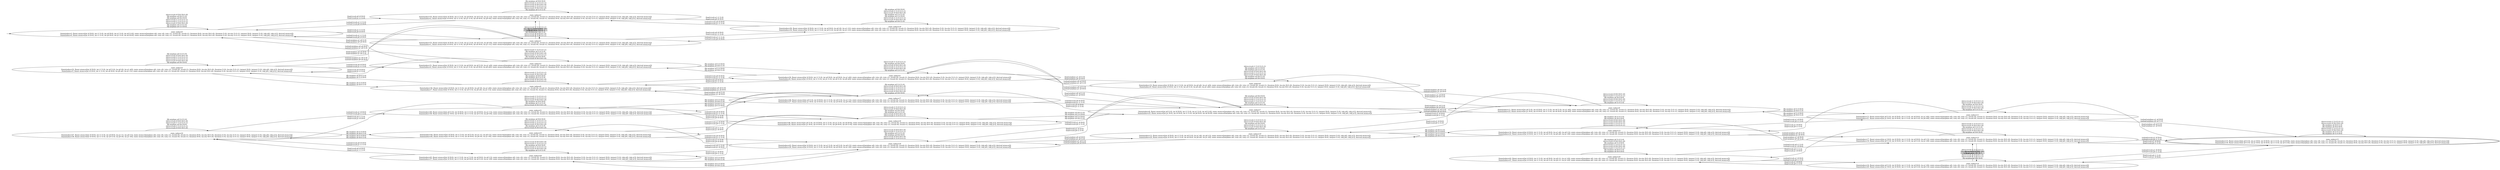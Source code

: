 digraph {
rankdir="LR"
s0[label="state_index=0
State(index=3, fluent atoms=[(at t0 l0-0), (at t1 l1-0), (at p0 l0-0), (at p1 l1-0), (at a0 l1-0)], static atoms=[(airplane a0), (city c0), (city c1), (truck t0), (truck t1), (location l0-0), (in-city l0-0 c0), (location l1-0), (in-city l1-0 c1), (airport l0-0), (airport l1-0), (obj p0), (obj p1)], derived atoms=[])
State(index=0, fluent atoms=[(at t0 l0-0), (at t1 l1-0), (at p0 l0-0), (at p1 l1-0), (at a0 l0-0)], static atoms=[(airplane a0), (city c0), (city c1), (truck t0), (truck t1), (location l0-0), (in-city l0-0 c0), (location l1-0), (in-city l1-0 c1), (airport l0-0), (airport l1-0), (obj p0), (obj p1)], derived atoms=[])
"]
s1[label="state_index=1
State(index=33, fluent atoms=[(at t0 l0-0), (at t1 l1-0), (at p1 l1-0), (at a0 l1-0), (in p0 t0)], static atoms=[(airplane a0), (city c0), (city c1), (truck t0), (truck t1), (location l0-0), (in-city l0-0 c0), (location l1-0), (in-city l1-0 c1), (airport l0-0), (airport l1-0), (obj p0), (obj p1)], derived atoms=[])
State(index=1, fluent atoms=[(at t0 l0-0), (at t1 l1-0), (at p0 l0-0), (at a0 l0-0), (in p1 t1)], static atoms=[(airplane a0), (city c0), (city c1), (truck t0), (truck t1), (location l0-0), (in-city l0-0 c0), (location l1-0), (in-city l1-0 c1), (airport l0-0), (airport l1-0), (obj p0), (obj p1)], derived atoms=[])
"]
s2[label="state_index=2
State(index=35, fluent atoms=[(at t0 l0-0), (at t1 l1-0), (at p0 l0-0), (at a0 l1-0), (in p1 t1)], static atoms=[(airplane a0), (city c0), (city c1), (truck t0), (truck t1), (location l0-0), (in-city l0-0 c0), (location l1-0), (in-city l1-0 c1), (airport l0-0), (airport l1-0), (obj p0), (obj p1)], derived atoms=[])
State(index=2, fluent atoms=[(at t0 l0-0), (at t1 l1-0), (at p1 l1-0), (at a0 l0-0), (in p0 t0)], static atoms=[(airplane a0), (city c0), (city c1), (truck t0), (truck t1), (location l0-0), (in-city l0-0 c0), (location l1-0), (in-city l1-0 c1), (airport l0-0), (airport l1-0), (obj p0), (obj p1)], derived atoms=[])
"]
s3[label="state_index=3
State(index=31, fluent atoms=[(at t0 l0-0), (at t1 l1-0), (at p0 l0-0), (at a0 l1-0), (in p1 a0)], static atoms=[(airplane a0), (city c0), (city c1), (truck t0), (truck t1), (location l0-0), (in-city l0-0 c0), (location l1-0), (in-city l1-0 c1), (airport l0-0), (airport l1-0), (obj p0), (obj p1)], derived atoms=[])
State(index=4, fluent atoms=[(at t0 l0-0), (at t1 l1-0), (at p1 l1-0), (at a0 l0-0), (in p0 a0)], static atoms=[(airplane a0), (city c0), (city c1), (truck t0), (truck t1), (location l0-0), (in-city l0-0 c0), (location l1-0), (in-city l1-0 c1), (airport l0-0), (airport l1-0), (obj p0), (obj p1)], derived atoms=[])
"]
s4[label="state_index=4
State(index=32, fluent atoms=[(at t0 l0-0), (at t1 l1-0), (at a0 l1-0), (in p0 t0), (in p1 a0)], static atoms=[(airplane a0), (city c0), (city c1), (truck t0), (truck t1), (location l0-0), (in-city l0-0 c0), (location l1-0), (in-city l1-0 c1), (airport l0-0), (airport l1-0), (obj p0), (obj p1)], derived atoms=[])
State(index=5, fluent atoms=[(at t0 l0-0), (at t1 l1-0), (at a0 l0-0), (in p0 a0), (in p1 t1)], static atoms=[(airplane a0), (city c0), (city c1), (truck t0), (truck t1), (location l0-0), (in-city l0-0 c0), (location l1-0), (in-city l1-0 c1), (airport l0-0), (airport l1-0), (obj p0), (obj p1)], derived atoms=[])
"]
s5[label="state_index=5
State(index=29, fluent atoms=[(at t0 l0-0), (at t1 l1-0), (at p0 l0-0), (at a0 l0-0), (in p1 a0)], static atoms=[(airplane a0), (city c0), (city c1), (truck t0), (truck t1), (location l0-0), (in-city l0-0 c0), (location l1-0), (in-city l1-0 c1), (airport l0-0), (airport l1-0), (obj p0), (obj p1)], derived atoms=[])
State(index=6, fluent atoms=[(at t0 l0-0), (at t1 l1-0), (at p1 l1-0), (at a0 l1-0), (in p0 a0)], static atoms=[(airplane a0), (city c0), (city c1), (truck t0), (truck t1), (location l0-0), (in-city l0-0 c0), (location l1-0), (in-city l1-0 c1), (airport l0-0), (airport l1-0), (obj p0), (obj p1)], derived atoms=[])
"]
s6[label="state_index=6
State(index=30, fluent atoms=[(at t0 l0-0), (at t1 l1-0), (at a0 l0-0), (in p0 t0), (in p1 a0)], static atoms=[(airplane a0), (city c0), (city c1), (truck t0), (truck t1), (location l0-0), (in-city l0-0 c0), (location l1-0), (in-city l1-0 c1), (airport l0-0), (airport l1-0), (obj p0), (obj p1)], derived atoms=[])
State(index=7, fluent atoms=[(at t0 l0-0), (at t1 l1-0), (at a0 l1-0), (in p0 a0), (in p1 t1)], static atoms=[(airplane a0), (city c0), (city c1), (truck t0), (truck t1), (location l0-0), (in-city l0-0 c0), (location l1-0), (in-city l1-0 c1), (airport l0-0), (airport l1-0), (obj p0), (obj p1)], derived atoms=[])
"]
s7[label="state_index=7
State(index=8, fluent atoms=[(at p0 l1-0), (at t0 l0-0), (at t1 l1-0), (at p1 l1-0), (at a0 l1-0)], static atoms=[(airplane a0), (city c0), (city c1), (truck t0), (truck t1), (location l0-0), (in-city l0-0 c0), (location l1-0), (in-city l1-0 c1), (airport l0-0), (airport l1-0), (obj p0), (obj p1)], derived atoms=[])
State(index=25, fluent atoms=[(at p1 l0-0), (at t0 l0-0), (at t1 l1-0), (at p0 l0-0), (at a0 l0-0)], static atoms=[(airplane a0), (city c0), (city c1), (truck t0), (truck t1), (location l0-0), (in-city l0-0 c0), (location l1-0), (in-city l1-0 c1), (airport l0-0), (airport l1-0), (obj p0), (obj p1)], derived atoms=[])
"]
s8[label="state_index=8
State(index=10, fluent atoms=[(at t0 l0-0), (at t1 l1-0), (at a0 l0-0), (in p0 a0), (in p1 a0)], static atoms=[(airplane a0), (city c0), (city c1), (truck t0), (truck t1), (location l0-0), (in-city l0-0 c0), (location l1-0), (in-city l1-0 c1), (airport l0-0), (airport l1-0), (obj p0), (obj p1)], derived atoms=[])
State(index=9, fluent atoms=[(at t0 l0-0), (at t1 l1-0), (at a0 l1-0), (in p0 a0), (in p1 a0)], static atoms=[(airplane a0), (city c0), (city c1), (truck t0), (truck t1), (location l0-0), (in-city l0-0 c0), (location l1-0), (in-city l1-0 c1), (airport l0-0), (airport l1-0), (obj p0), (obj p1)], derived atoms=[])
"]
s9[label="state_index=9
State(index=11, fluent atoms=[(at p0 l1-0), (at t0 l0-0), (at t1 l1-0), (at a0 l1-0), (in p1 a0)], static atoms=[(airplane a0), (city c0), (city c1), (truck t0), (truck t1), (location l0-0), (in-city l0-0 c0), (location l1-0), (in-city l1-0 c1), (airport l0-0), (airport l1-0), (obj p0), (obj p1)], derived atoms=[])
State(index=23, fluent atoms=[(at p1 l0-0), (at t0 l0-0), (at t1 l1-0), (at a0 l0-0), (in p0 a0)], static atoms=[(airplane a0), (city c0), (city c1), (truck t0), (truck t1), (location l0-0), (in-city l0-0 c0), (location l1-0), (in-city l1-0 c1), (airport l0-0), (airport l1-0), (obj p0), (obj p1)], derived atoms=[])
"]
s10[label="state_index=10
State(index=12, fluent atoms=[(at t0 l0-0), (at t1 l1-0), (at a0 l1-0), (in p1 a0), (in p0 t1)], static atoms=[(airplane a0), (city c0), (city c1), (truck t0), (truck t1), (location l0-0), (in-city l0-0 c0), (location l1-0), (in-city l1-0 c1), (airport l0-0), (airport l1-0), (obj p0), (obj p1)], derived atoms=[])
State(index=24, fluent atoms=[(at t0 l0-0), (at t1 l1-0), (at a0 l0-0), (in p0 a0), (in p1 t0)], static atoms=[(airplane a0), (city c0), (city c1), (truck t0), (truck t1), (location l0-0), (in-city l0-0 c0), (location l1-0), (in-city l1-0 c1), (airport l0-0), (airport l1-0), (obj p0), (obj p1)], derived atoms=[])
"]
s11[label="state_index=11
State(index=13, fluent atoms=[(at p0 l1-0), (at t0 l0-0), (at t1 l1-0), (at a0 l0-0), (in p1 a0)], static atoms=[(airplane a0), (city c0), (city c1), (truck t0), (truck t1), (location l0-0), (in-city l0-0 c0), (location l1-0), (in-city l1-0 c1), (airport l0-0), (airport l1-0), (obj p0), (obj p1)], derived atoms=[])
State(index=21, fluent atoms=[(at p1 l0-0), (at t0 l0-0), (at t1 l1-0), (at a0 l1-0), (in p0 a0)], static atoms=[(airplane a0), (city c0), (city c1), (truck t0), (truck t1), (location l0-0), (in-city l0-0 c0), (location l1-0), (in-city l1-0 c1), (airport l0-0), (airport l1-0), (obj p0), (obj p1)], derived atoms=[])
"]
s12[label="state_index=12
State(index=14, fluent atoms=[(at t0 l0-0), (at t1 l1-0), (at a0 l0-0), (in p1 a0), (in p0 t1)], static atoms=[(airplane a0), (city c0), (city c1), (truck t0), (truck t1), (location l0-0), (in-city l0-0 c0), (location l1-0), (in-city l1-0 c1), (airport l0-0), (airport l1-0), (obj p0), (obj p1)], derived atoms=[])
State(index=22, fluent atoms=[(at t0 l0-0), (at t1 l1-0), (at a0 l1-0), (in p0 a0), (in p1 t0)], static atoms=[(airplane a0), (city c0), (city c1), (truck t0), (truck t1), (location l0-0), (in-city l0-0 c0), (location l1-0), (in-city l1-0 c1), (airport l0-0), (airport l1-0), (obj p0), (obj p1)], derived atoms=[])
"]
s13[peripheries=2,label="state_index=13
State(index=15, fluent atoms=[(at p0 l1-0), (at p1 l0-0), (at t0 l0-0), (at t1 l1-0), (at a0 l0-0)], static atoms=[(airplane a0), (city c0), (city c1), (truck t0), (truck t1), (location l0-0), (in-city l0-0 c0), (location l1-0), (in-city l1-0 c1), (airport l0-0), (airport l1-0), (obj p0), (obj p1)], derived atoms=[])
State(index=18, fluent atoms=[(at p0 l1-0), (at p1 l0-0), (at t0 l0-0), (at t1 l1-0), (at a0 l1-0)], static atoms=[(airplane a0), (city c0), (city c1), (truck t0), (truck t1), (location l0-0), (in-city l0-0 c0), (location l1-0), (in-city l1-0 c1), (airport l0-0), (airport l1-0), (obj p0), (obj p1)], derived atoms=[])
"]
s14[label="state_index=14
State(index=16, fluent atoms=[(at p0 l1-0), (at t0 l0-0), (at t1 l1-0), (at a0 l0-0), (in p1 t0)], static atoms=[(airplane a0), (city c0), (city c1), (truck t0), (truck t1), (location l0-0), (in-city l0-0 c0), (location l1-0), (in-city l1-0 c1), (airport l0-0), (airport l1-0), (obj p0), (obj p1)], derived atoms=[])
State(index=20, fluent atoms=[(at p1 l0-0), (at t0 l0-0), (at t1 l1-0), (at a0 l1-0), (in p0 t1)], static atoms=[(airplane a0), (city c0), (city c1), (truck t0), (truck t1), (location l0-0), (in-city l0-0 c0), (location l1-0), (in-city l1-0 c1), (airport l0-0), (airport l1-0), (obj p0), (obj p1)], derived atoms=[])
"]
s15[label="state_index=15
State(index=17, fluent atoms=[(at p1 l0-0), (at t0 l0-0), (at t1 l1-0), (at a0 l0-0), (in p0 t1)], static atoms=[(airplane a0), (city c0), (city c1), (truck t0), (truck t1), (location l0-0), (in-city l0-0 c0), (location l1-0), (in-city l1-0 c1), (airport l0-0), (airport l1-0), (obj p0), (obj p1)], derived atoms=[])
State(index=19, fluent atoms=[(at p0 l1-0), (at t0 l0-0), (at t1 l1-0), (at a0 l1-0), (in p1 t0)], static atoms=[(airplane a0), (city c0), (city c1), (truck t0), (truck t1), (location l0-0), (in-city l0-0 c0), (location l1-0), (in-city l1-0 c1), (airport l0-0), (airport l1-0), (obj p0), (obj p1)], derived atoms=[])
"]
s16[label="state_index=16
State(index=43, fluent atoms=[(at t0 l0-0), (at t1 l1-0), (at p1 l1-0), (at a0 l1-0), (in p0 t1)], static atoms=[(airplane a0), (city c0), (city c1), (truck t0), (truck t1), (location l0-0), (in-city l0-0 c0), (location l1-0), (in-city l1-0 c1), (airport l0-0), (airport l1-0), (obj p0), (obj p1)], derived atoms=[])
State(index=26, fluent atoms=[(at t0 l0-0), (at t1 l1-0), (at p0 l0-0), (at a0 l0-0), (in p1 t0)], static atoms=[(airplane a0), (city c0), (city c1), (truck t0), (truck t1), (location l0-0), (in-city l0-0 c0), (location l1-0), (in-city l1-0 c1), (airport l0-0), (airport l1-0), (obj p0), (obj p1)], derived atoms=[])
"]
s17[label="state_index=17
State(index=49, fluent atoms=[(at p0 l1-0), (at t0 l0-0), (at t1 l1-0), (at a0 l1-0), (in p1 t1)], static atoms=[(airplane a0), (city c0), (city c1), (truck t0), (truck t1), (location l0-0), (in-city l0-0 c0), (location l1-0), (in-city l1-0 c1), (airport l0-0), (airport l1-0), (obj p0), (obj p1)], derived atoms=[])
State(index=27, fluent atoms=[(at p1 l0-0), (at t0 l0-0), (at t1 l1-0), (at a0 l0-0), (in p0 t0)], static atoms=[(airplane a0), (city c0), (city c1), (truck t0), (truck t1), (location l0-0), (in-city l0-0 c0), (location l1-0), (in-city l1-0 c1), (airport l0-0), (airport l1-0), (obj p0), (obj p1)], derived atoms=[])
"]
s18[label="state_index=18
State(index=46, fluent atoms=[(at p0 l1-0), (at t0 l0-0), (at t1 l1-0), (at p1 l1-0), (at a0 l0-0)], static atoms=[(airplane a0), (city c0), (city c1), (truck t0), (truck t1), (location l0-0), (in-city l0-0 c0), (location l1-0), (in-city l1-0 c1), (airport l0-0), (airport l1-0), (obj p0), (obj p1)], derived atoms=[])
State(index=28, fluent atoms=[(at p1 l0-0), (at t0 l0-0), (at t1 l1-0), (at p0 l0-0), (at a0 l1-0)], static atoms=[(airplane a0), (city c0), (city c1), (truck t0), (truck t1), (location l0-0), (in-city l0-0 c0), (location l1-0), (in-city l1-0 c1), (airport l0-0), (airport l1-0), (obj p0), (obj p1)], derived atoms=[])
"]
s19[label="state_index=19
State(index=36, fluent atoms=[(at t0 l0-0), (at t1 l1-0), (at a0 l0-0), (in p0 t0), (in p1 t1)], static atoms=[(airplane a0), (city c0), (city c1), (truck t0), (truck t1), (location l0-0), (in-city l0-0 c0), (location l1-0), (in-city l1-0 c1), (airport l0-0), (airport l1-0), (obj p0), (obj p1)], derived atoms=[])
State(index=34, fluent atoms=[(at t0 l0-0), (at t1 l1-0), (at a0 l1-0), (in p0 t0), (in p1 t1)], static atoms=[(airplane a0), (city c0), (city c1), (truck t0), (truck t1), (location l0-0), (in-city l0-0 c0), (location l1-0), (in-city l1-0 c1), (airport l0-0), (airport l1-0), (obj p0), (obj p1)], derived atoms=[])
"]
s20[label="state_index=20
State(index=45, fluent atoms=[(at t0 l0-0), (at t1 l1-0), (at p1 l1-0), (at a0 l0-0), (in p0 t1)], static atoms=[(airplane a0), (city c0), (city c1), (truck t0), (truck t1), (location l0-0), (in-city l0-0 c0), (location l1-0), (in-city l1-0 c1), (airport l0-0), (airport l1-0), (obj p0), (obj p1)], derived atoms=[])
State(index=37, fluent atoms=[(at t0 l0-0), (at t1 l1-0), (at p0 l0-0), (at a0 l1-0), (in p1 t0)], static atoms=[(airplane a0), (city c0), (city c1), (truck t0), (truck t1), (location l0-0), (in-city l0-0 c0), (location l1-0), (in-city l1-0 c1), (airport l0-0), (airport l1-0), (obj p0), (obj p1)], derived atoms=[])
"]
s21[label="state_index=21
State(index=48, fluent atoms=[(at p0 l1-0), (at t0 l0-0), (at t1 l1-0), (at a0 l0-0), (in p1 t1)], static atoms=[(airplane a0), (city c0), (city c1), (truck t0), (truck t1), (location l0-0), (in-city l0-0 c0), (location l1-0), (in-city l1-0 c1), (airport l0-0), (airport l1-0), (obj p0), (obj p1)], derived atoms=[])
State(index=38, fluent atoms=[(at p1 l0-0), (at t0 l0-0), (at t1 l1-0), (at a0 l1-0), (in p0 t0)], static atoms=[(airplane a0), (city c0), (city c1), (truck t0), (truck t1), (location l0-0), (in-city l0-0 c0), (location l1-0), (in-city l1-0 c1), (airport l0-0), (airport l1-0), (obj p0), (obj p1)], derived atoms=[])
"]
s22[label="state_index=22
State(index=47, fluent atoms=[(at t0 l0-0), (at t1 l1-0), (at a0 l0-0), (in p1 t1), (in p0 t1)], static atoms=[(airplane a0), (city c0), (city c1), (truck t0), (truck t1), (location l0-0), (in-city l0-0 c0), (location l1-0), (in-city l1-0 c1), (airport l0-0), (airport l1-0), (obj p0), (obj p1)], derived atoms=[])
State(index=39, fluent atoms=[(at t0 l0-0), (at t1 l1-0), (at a0 l1-0), (in p0 t0), (in p1 t0)], static atoms=[(airplane a0), (city c0), (city c1), (truck t0), (truck t1), (location l0-0), (in-city l0-0 c0), (location l1-0), (in-city l1-0 c1), (airport l0-0), (airport l1-0), (obj p0), (obj p1)], derived atoms=[])
"]
s23[label="state_index=23
State(index=44, fluent atoms=[(at t0 l0-0), (at t1 l1-0), (at a0 l1-0), (in p1 t1), (in p0 t1)], static atoms=[(airplane a0), (city c0), (city c1), (truck t0), (truck t1), (location l0-0), (in-city l0-0 c0), (location l1-0), (in-city l1-0 c1), (airport l0-0), (airport l1-0), (obj p0), (obj p1)], derived atoms=[])
State(index=40, fluent atoms=[(at t0 l0-0), (at t1 l1-0), (at a0 l0-0), (in p0 t0), (in p1 t0)], static atoms=[(airplane a0), (city c0), (city c1), (truck t0), (truck t1), (location l0-0), (in-city l0-0 c0), (location l1-0), (in-city l1-0 c1), (airport l0-0), (airport l1-0), (obj p0), (obj p1)], derived atoms=[])
"]
s24[label="state_index=24
State(index=42, fluent atoms=[(at t0 l0-0), (at t1 l1-0), (at a0 l0-0), (in p0 t1), (in p1 t0)], static atoms=[(airplane a0), (city c0), (city c1), (truck t0), (truck t1), (location l0-0), (in-city l0-0 c0), (location l1-0), (in-city l1-0 c1), (airport l0-0), (airport l1-0), (obj p0), (obj p1)], derived atoms=[])
State(index=41, fluent atoms=[(at t0 l0-0), (at t1 l1-0), (at a0 l1-0), (in p0 t1), (in p1 t0)], static atoms=[(airplane a0), (city c0), (city c1), (truck t0), (truck t1), (location l0-0), (in-city l0-0 c0), (location l1-0), (in-city l1-0 c1), (airport l0-0), (airport l1-0), (obj p0), (obj p1)], derived atoms=[])
"]
Dangling [ label = "", style = invis ]
{ rank = same; Dangling }
Dangling -> s0
{ rank = same; s19}
{ rank = same; s1,s2}
{ rank = same; s0,s4,s22}
{ rank = same; s3,s6,s20,s21,s23}
{ rank = same; s5,s16,s17,s18}
{ rank = same; s7,s8,s10}
{ rank = same; s9,s12,s24}
{ rank = same; s11,s14,s15}
{ rank = same; s13}
s0->s0 [label="(drive-truck t0 l0-0 l0-0 c0)
(fly-airplane a0 l0-0 l1-0)
(fly-airplane a0 l0-0 l0-0)
(drive-truck t1 l1-0 l1-0 c1)
(drive-truck t1 l1-0 l1-0 c1)
(drive-truck t0 l0-0 l0-0 c0)
(fly-airplane a0 l1-0 l1-0)
(fly-airplane a0 l1-0 l0-0)
"]
s0->s1 [label="(load-truck p1 t1 l1-0)
(load-truck p0 t0 l0-0)
"]
s0->s2 [label="(load-truck p0 t0 l0-0)
(load-truck p1 t1 l1-0)
"]
s0->s3 [label="(load-airplane p1 a0 l1-0)
(load-airplane p0 a0 l0-0)
"]
s1->s0 [label="(unload-truck p1 t1 l1-0)
(unload-truck p0 t0 l0-0)
"]
s1->s1 [label="(drive-truck t1 l1-0 l1-0 c1)
(drive-truck t0 l0-0 l0-0 c0)
(fly-airplane a0 l0-0 l0-0)
(fly-airplane a0 l1-0 l1-0)
(drive-truck t0 l0-0 l0-0 c0)
(drive-truck t1 l1-0 l1-0 c1)
"]
s1->s2 [label="(fly-airplane a0 l0-0 l1-0)
(fly-airplane a0 l1-0 l0-0)
"]
s1->s4 [label="(load-airplane p0 a0 l0-0)
(load-airplane p1 a0 l1-0)
"]
s1->s19 [label="(load-truck p0 t0 l0-0)
(load-truck p1 t1 l1-0)
"]
s2->s0 [label="(unload-truck p1 t1 l1-0)
(unload-truck p0 t0 l0-0)
"]
s2->s1 [label="(fly-airplane a0 l1-0 l0-0)
(fly-airplane a0 l0-0 l1-0)
"]
s2->s2 [label="(fly-airplane a0 l0-0 l0-0)
(drive-truck t1 l1-0 l1-0 c1)
(drive-truck t0 l0-0 l0-0 c0)
(drive-truck t1 l1-0 l1-0 c1)
(drive-truck t0 l0-0 l0-0 c0)
(fly-airplane a0 l1-0 l1-0)
"]
s2->s19 [label="(load-truck p1 t1 l1-0)
(load-truck p0 t0 l0-0)
"]
s3->s0 [label="(unload-airplane p0 a0 l0-0)
(unload-airplane p1 a0 l1-0)
"]
s3->s3 [label="(drive-truck t1 l1-0 l1-0 c1)
(fly-airplane a0 l1-0 l1-0)
(drive-truck t0 l0-0 l0-0 c0)
(drive-truck t1 l1-0 l1-0 c1)
(fly-airplane a0 l0-0 l0-0)
(drive-truck t0 l0-0 l0-0 c0)
"]
s3->s4 [label="(load-truck p0 t0 l0-0)
(load-truck p1 t1 l1-0)
"]
s3->s5 [label="(fly-airplane a0 l1-0 l0-0)
(fly-airplane a0 l0-0 l1-0)
"]
s4->s1 [label="(unload-airplane p1 a0 l1-0)
(unload-airplane p0 a0 l0-0)
"]
s4->s3 [label="(unload-truck p0 t0 l0-0)
(unload-truck p1 t1 l1-0)
"]
s4->s4 [label="(fly-airplane a0 l1-0 l1-0)
(drive-truck t0 l0-0 l0-0 c0)
(drive-truck t1 l1-0 l1-0 c1)
(drive-truck t1 l1-0 l1-0 c1)
(drive-truck t0 l0-0 l0-0 c0)
(fly-airplane a0 l0-0 l0-0)
"]
s4->s6 [label="(fly-airplane a0 l1-0 l0-0)
(fly-airplane a0 l0-0 l1-0)
"]
s5->s3 [label="(fly-airplane a0 l1-0 l0-0)
(fly-airplane a0 l0-0 l1-0)
"]
s5->s5 [label="(drive-truck t1 l1-0 l1-0 c1)
(fly-airplane a0 l0-0 l0-0)
(drive-truck t0 l0-0 l0-0 c0)
(drive-truck t1 l1-0 l1-0 c1)
(drive-truck t0 l0-0 l0-0 c0)
(fly-airplane a0 l1-0 l1-0)
"]
s5->s6 [label="(load-truck p0 t0 l0-0)
(load-truck p1 t1 l1-0)
"]
s5->s7 [label="(unload-airplane p0 a0 l1-0)
(unload-airplane p1 a0 l0-0)
"]
s5->s8 [label="(load-airplane p1 a0 l1-0)
(load-airplane p0 a0 l0-0)
"]
s6->s4 [label="(fly-airplane a0 l0-0 l1-0)
(fly-airplane a0 l1-0 l0-0)
"]
s6->s5 [label="(unload-truck p0 t0 l0-0)
(unload-truck p1 t1 l1-0)
"]
s6->s6 [label="(drive-truck t1 l1-0 l1-0 c1)
(drive-truck t0 l0-0 l0-0 c0)
(fly-airplane a0 l0-0 l0-0)
(fly-airplane a0 l1-0 l1-0)
(drive-truck t0 l0-0 l0-0 c0)
(drive-truck t1 l1-0 l1-0 c1)
"]
s6->s17 [label="(unload-airplane p0 a0 l1-0)
(unload-airplane p1 a0 l0-0)
"]
s7->s5 [label="(load-airplane p0 a0 l1-0)
(load-airplane p1 a0 l0-0)
"]
s7->s7 [label="(fly-airplane a0 l0-0 l0-0)
(drive-truck t0 l0-0 l0-0 c0)
(drive-truck t1 l1-0 l1-0 c1)
(drive-truck t1 l1-0 l1-0 c1)
(fly-airplane a0 l1-0 l1-0)
(drive-truck t0 l0-0 l0-0 c0)
"]
s7->s9 [label="(load-airplane p1 a0 l1-0)
(load-airplane p0 a0 l0-0)
"]
s7->s16 [label="(load-truck p1 t0 l0-0)
(load-truck p0 t1 l1-0)
"]
s7->s17 [label="(load-truck p0 t0 l0-0)
(load-truck p1 t1 l1-0)
"]
s7->s18 [label="(fly-airplane a0 l1-0 l0-0)
(fly-airplane a0 l0-0 l1-0)
"]
s8->s5 [label="(unload-airplane p0 a0 l0-0)
(unload-airplane p1 a0 l1-0)
"]
s8->s8 [label="(drive-truck t1 l1-0 l1-0 c1)
(fly-airplane a0 l1-0 l0-0)
(fly-airplane a0 l1-0 l1-0)
(drive-truck t0 l0-0 l0-0 c0)
(drive-truck t1 l1-0 l1-0 c1)
(drive-truck t0 l0-0 l0-0 c0)
(fly-airplane a0 l0-0 l1-0)
(fly-airplane a0 l0-0 l0-0)
"]
s8->s9 [label="(unload-airplane p0 a0 l1-0)
(unload-airplane p1 a0 l0-0)
"]
s9->s7 [label="(unload-airplane p1 a0 l1-0)
(unload-airplane p0 a0 l0-0)
"]
s9->s8 [label="(load-airplane p1 a0 l0-0)
(load-airplane p0 a0 l1-0)
"]
s9->s9 [label="(drive-truck t0 l0-0 l0-0 c0)
(drive-truck t1 l1-0 l1-0 c1)
(fly-airplane a0 l0-0 l0-0)
(drive-truck t0 l0-0 l0-0 c0)
(drive-truck t1 l1-0 l1-0 c1)
(fly-airplane a0 l1-0 l1-0)
"]
s9->s10 [label="(load-truck p1 t0 l0-0)
(load-truck p0 t1 l1-0)
"]
s9->s11 [label="(fly-airplane a0 l1-0 l0-0)
(fly-airplane a0 l0-0 l1-0)
"]
s10->s9 [label="(unload-truck p1 t0 l0-0)
(unload-truck p0 t1 l1-0)
"]
s10->s10 [label="(drive-truck t1 l1-0 l1-0 c1)
(drive-truck t0 l0-0 l0-0 c0)
(fly-airplane a0 l0-0 l0-0)
(drive-truck t1 l1-0 l1-0 c1)
(drive-truck t0 l0-0 l0-0 c0)
(fly-airplane a0 l1-0 l1-0)
"]
s10->s12 [label="(fly-airplane a0 l0-0 l1-0)
(fly-airplane a0 l1-0 l0-0)
"]
s10->s16 [label="(unload-airplane p1 a0 l1-0)
(unload-airplane p0 a0 l0-0)
"]
s11->s9 [label="(fly-airplane a0 l1-0 l0-0)
(fly-airplane a0 l0-0 l1-0)
"]
s11->s11 [label="(drive-truck t1 l1-0 l1-0 c1)
(drive-truck t0 l0-0 l0-0 c0)
(fly-airplane a0 l0-0 l0-0)
(drive-truck t1 l1-0 l1-0 c1)
(drive-truck t0 l0-0 l0-0 c0)
(fly-airplane a0 l1-0 l1-0)
"]
s11->s12 [label="(load-truck p1 t0 l0-0)
(load-truck p0 t1 l1-0)
"]
s11->s13 [label="(unload-airplane p1 a0 l0-0)
(unload-airplane p0 a0 l1-0)
"]
s12->s10 [label="(fly-airplane a0 l1-0 l0-0)
(fly-airplane a0 l0-0 l1-0)
"]
s12->s11 [label="(unload-truck p1 t0 l0-0)
(unload-truck p0 t1 l1-0)
"]
s12->s12 [label="(fly-airplane a0 l1-0 l1-0)
(fly-airplane a0 l0-0 l0-0)
(drive-truck t0 l0-0 l0-0 c0)
(drive-truck t0 l0-0 l0-0 c0)
(drive-truck t1 l1-0 l1-0 c1)
(drive-truck t1 l1-0 l1-0 c1)
"]
s12->s15 [label="(unload-airplane p0 a0 l1-0)
(unload-airplane p1 a0 l0-0)
"]
s13->s11 [label="(load-airplane p0 a0 l1-0)
(load-airplane p1 a0 l0-0)
"]
s13->s13 [label="(drive-truck t1 l1-0 l1-0 c1)
(drive-truck t0 l0-0 l0-0 c0)
(fly-airplane a0 l0-0 l1-0)
(fly-airplane a0 l0-0 l0-0)
(drive-truck t1 l1-0 l1-0 c1)
(drive-truck t0 l0-0 l0-0 c0)
(fly-airplane a0 l1-0 l1-0)
(fly-airplane a0 l1-0 l0-0)
"]
s13->s14 [label="(load-truck p0 t1 l1-0)
(load-truck p1 t0 l0-0)
"]
s13->s15 [label="(load-truck p1 t0 l0-0)
(load-truck p0 t1 l1-0)
"]
s14->s13 [label="(unload-truck p1 t0 l0-0)
(unload-truck p0 t1 l1-0)
"]
s14->s14 [label="(drive-truck t1 l1-0 l1-0 c1)
(drive-truck t0 l0-0 l0-0 c0)
(fly-airplane a0 l1-0 l1-0)
(drive-truck t0 l0-0 l0-0 c0)
(drive-truck t1 l1-0 l1-0 c1)
(fly-airplane a0 l0-0 l0-0)
"]
s14->s15 [label="(fly-airplane a0 l0-0 l1-0)
(fly-airplane a0 l1-0 l0-0)
"]
s14->s24 [label="(load-truck p1 t0 l0-0)
(load-truck p0 t1 l1-0)
"]
s15->s12 [label="(load-airplane p1 a0 l0-0)
(load-airplane p0 a0 l1-0)
"]
s15->s13 [label="(unload-truck p1 t0 l0-0)
(unload-truck p0 t1 l1-0)
"]
s15->s14 [label="(fly-airplane a0 l1-0 l0-0)
(fly-airplane a0 l0-0 l1-0)
"]
s15->s15 [label="(drive-truck t1 l1-0 l1-0 c1)
(drive-truck t0 l0-0 l0-0 c0)
(fly-airplane a0 l1-0 l1-0)
(drive-truck t1 l1-0 l1-0 c1)
(drive-truck t0 l0-0 l0-0 c0)
(fly-airplane a0 l0-0 l0-0)
"]
s15->s24 [label="(load-truck p0 t1 l1-0)
(load-truck p1 t0 l0-0)
"]
s16->s7 [label="(unload-truck p1 t0 l0-0)
(unload-truck p0 t1 l1-0)
"]
s16->s10 [label="(load-airplane p0 a0 l0-0)
(load-airplane p1 a0 l1-0)
"]
s16->s16 [label="(drive-truck t0 l0-0 l0-0 c0)
(drive-truck t1 l1-0 l1-0 c1)
(fly-airplane a0 l1-0 l1-0)
(fly-airplane a0 l0-0 l0-0)
(drive-truck t0 l0-0 l0-0 c0)
(drive-truck t1 l1-0 l1-0 c1)
"]
s16->s20 [label="(fly-airplane a0 l1-0 l0-0)
(fly-airplane a0 l0-0 l1-0)
"]
s16->s23 [label="(load-truck p1 t1 l1-0)
(load-truck p0 t0 l0-0)
"]
s17->s6 [label="(load-airplane p0 a0 l1-0)
(load-airplane p1 a0 l0-0)
"]
s17->s7 [label="(unload-truck p0 t0 l0-0)
(unload-truck p1 t1 l1-0)
"]
s17->s17 [label="(fly-airplane a0 l1-0 l1-0)
(drive-truck t0 l0-0 l0-0 c0)
(drive-truck t1 l1-0 l1-0 c1)
(drive-truck t1 l1-0 l1-0 c1)
(drive-truck t0 l0-0 l0-0 c0)
(fly-airplane a0 l0-0 l0-0)
"]
s17->s21 [label="(fly-airplane a0 l0-0 l1-0)
(fly-airplane a0 l1-0 l0-0)
"]
s17->s23 [label="(load-truck p0 t1 l1-0)
(load-truck p1 t0 l0-0)
"]
s18->s7 [label="(fly-airplane a0 l0-0 l1-0)
(fly-airplane a0 l1-0 l0-0)
"]
s18->s18 [label="(drive-truck t1 l1-0 l1-0 c1)
(drive-truck t0 l0-0 l0-0 c0)
(fly-airplane a0 l0-0 l0-0)
(fly-airplane a0 l1-0 l1-0)
(drive-truck t0 l0-0 l0-0 c0)
(drive-truck t1 l1-0 l1-0 c1)
"]
s18->s20 [label="(load-truck p1 t0 l0-0)
(load-truck p0 t1 l1-0)
"]
s18->s21 [label="(load-truck p1 t1 l1-0)
(load-truck p0 t0 l0-0)
"]
s19->s1 [label="(unload-truck p1 t1 l1-0)
(unload-truck p0 t0 l0-0)
"]
s19->s2 [label="(unload-truck p0 t0 l0-0)
(unload-truck p1 t1 l1-0)
"]
s19->s19 [label="(fly-airplane a0 l0-0 l0-0)
(drive-truck t1 l1-0 l1-0 c1)
(drive-truck t0 l0-0 l0-0 c0)
(fly-airplane a0 l1-0 l1-0)
(fly-airplane a0 l1-0 l0-0)
(drive-truck t1 l1-0 l1-0 c1)
(drive-truck t0 l0-0 l0-0 c0)
(fly-airplane a0 l0-0 l1-0)
"]
s20->s16 [label="(fly-airplane a0 l1-0 l0-0)
(fly-airplane a0 l0-0 l1-0)
"]
s20->s18 [label="(unload-truck p0 t1 l1-0)
(unload-truck p1 t0 l0-0)
"]
s20->s20 [label="(drive-truck t0 l0-0 l0-0 c0)
(drive-truck t1 l1-0 l1-0 c1)
(fly-airplane a0 l0-0 l0-0)
(drive-truck t1 l1-0 l1-0 c1)
(drive-truck t0 l0-0 l0-0 c0)
(fly-airplane a0 l1-0 l1-0)
"]
s20->s22 [label="(load-truck p0 t0 l0-0)
(load-truck p1 t1 l1-0)
"]
s21->s17 [label="(fly-airplane a0 l1-0 l0-0)
(fly-airplane a0 l0-0 l1-0)
"]
s21->s18 [label="(unload-truck p0 t0 l0-0)
(unload-truck p1 t1 l1-0)
"]
s21->s21 [label="(drive-truck t1 l1-0 l1-0 c1)
(drive-truck t1 l1-0 l1-0 c1)
(drive-truck t0 l0-0 l0-0 c0)
(fly-airplane a0 l0-0 l0-0)
(fly-airplane a0 l1-0 l1-0)
(drive-truck t0 l0-0 l0-0 c0)
"]
s21->s22 [label="(load-truck p0 t1 l1-0)
(load-truck p1 t0 l0-0)
"]
s22->s20 [label="(unload-truck p0 t0 l0-0)
(unload-truck p1 t1 l1-0)
"]
s22->s21 [label="(unload-truck p1 t0 l0-0)
(unload-truck p0 t1 l1-0)
"]
s22->s22 [label="(fly-airplane a0 l1-0 l1-0)
(drive-truck t0 l0-0 l0-0 c0)
(drive-truck t1 l1-0 l1-0 c1)
(fly-airplane a0 l0-0 l0-0)
(drive-truck t1 l1-0 l1-0 c1)
(drive-truck t0 l0-0 l0-0 c0)
"]
s22->s23 [label="(fly-airplane a0 l1-0 l0-0)
(fly-airplane a0 l0-0 l1-0)
"]
s23->s16 [label="(unload-truck p0 t0 l0-0)
(unload-truck p1 t1 l1-0)
"]
s23->s17 [label="(unload-truck p1 t0 l0-0)
(unload-truck p0 t1 l1-0)
"]
s23->s22 [label="(fly-airplane a0 l1-0 l0-0)
(fly-airplane a0 l0-0 l1-0)
"]
s23->s23 [label="(fly-airplane a0 l0-0 l0-0)
(drive-truck t1 l1-0 l1-0 c1)
(drive-truck t1 l1-0 l1-0 c1)
(drive-truck t0 l0-0 l0-0 c0)
(fly-airplane a0 l1-0 l1-0)
(drive-truck t0 l0-0 l0-0 c0)
"]
s24->s14 [label="(unload-truck p1 t0 l0-0)
(unload-truck p0 t1 l1-0)
"]
s24->s15 [label="(unload-truck p0 t1 l1-0)
(unload-truck p1 t0 l0-0)
"]
s24->s24 [label="(fly-airplane a0 l1-0 l1-0)
(drive-truck t0 l0-0 l0-0 c0)
(fly-airplane a0 l1-0 l0-0)
(drive-truck t1 l1-0 l1-0 c1)
(drive-truck t0 l0-0 l0-0 c0)
(drive-truck t1 l1-0 l1-0 c1)
(fly-airplane a0 l0-0 l1-0)
(fly-airplane a0 l0-0 l0-0)
"]
}
